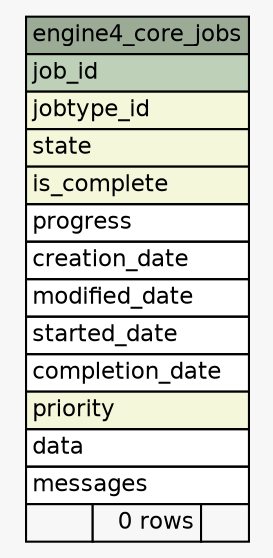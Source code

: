 // dot 2.38.0 on Windows 10 10.0
// SchemaSpy rev 590
digraph "engine4_core_jobs" {
  graph [
    rankdir="RL"
    bgcolor="#f7f7f7"
    nodesep="0.18"
    ranksep="0.46"
    fontname="Helvetica"
    fontsize="11"
  ];
  node [
    fontname="Helvetica"
    fontsize="11"
    shape="plaintext"
  ];
  edge [
    arrowsize="0.8"
  ];
  "engine4_core_jobs" [
    label=<
    <TABLE BORDER="0" CELLBORDER="1" CELLSPACING="0" BGCOLOR="#ffffff">
      <TR><TD COLSPAN="3" BGCOLOR="#9bab96" ALIGN="CENTER">engine4_core_jobs</TD></TR>
      <TR><TD PORT="job_id" COLSPAN="3" BGCOLOR="#bed1b8" ALIGN="LEFT">job_id</TD></TR>
      <TR><TD PORT="jobtype_id" COLSPAN="3" BGCOLOR="#f4f7da" ALIGN="LEFT">jobtype_id</TD></TR>
      <TR><TD PORT="state" COLSPAN="3" BGCOLOR="#f4f7da" ALIGN="LEFT">state</TD></TR>
      <TR><TD PORT="is_complete" COLSPAN="3" BGCOLOR="#f4f7da" ALIGN="LEFT">is_complete</TD></TR>
      <TR><TD PORT="progress" COLSPAN="3" ALIGN="LEFT">progress</TD></TR>
      <TR><TD PORT="creation_date" COLSPAN="3" ALIGN="LEFT">creation_date</TD></TR>
      <TR><TD PORT="modified_date" COLSPAN="3" ALIGN="LEFT">modified_date</TD></TR>
      <TR><TD PORT="started_date" COLSPAN="3" ALIGN="LEFT">started_date</TD></TR>
      <TR><TD PORT="completion_date" COLSPAN="3" ALIGN="LEFT">completion_date</TD></TR>
      <TR><TD PORT="priority" COLSPAN="3" BGCOLOR="#f4f7da" ALIGN="LEFT">priority</TD></TR>
      <TR><TD PORT="data" COLSPAN="3" ALIGN="LEFT">data</TD></TR>
      <TR><TD PORT="messages" COLSPAN="3" ALIGN="LEFT">messages</TD></TR>
      <TR><TD ALIGN="LEFT" BGCOLOR="#f7f7f7">  </TD><TD ALIGN="RIGHT" BGCOLOR="#f7f7f7">0 rows</TD><TD ALIGN="RIGHT" BGCOLOR="#f7f7f7">  </TD></TR>
    </TABLE>>
    URL="tables/engine4_core_jobs.html"
    tooltip="engine4_core_jobs"
  ];
}
